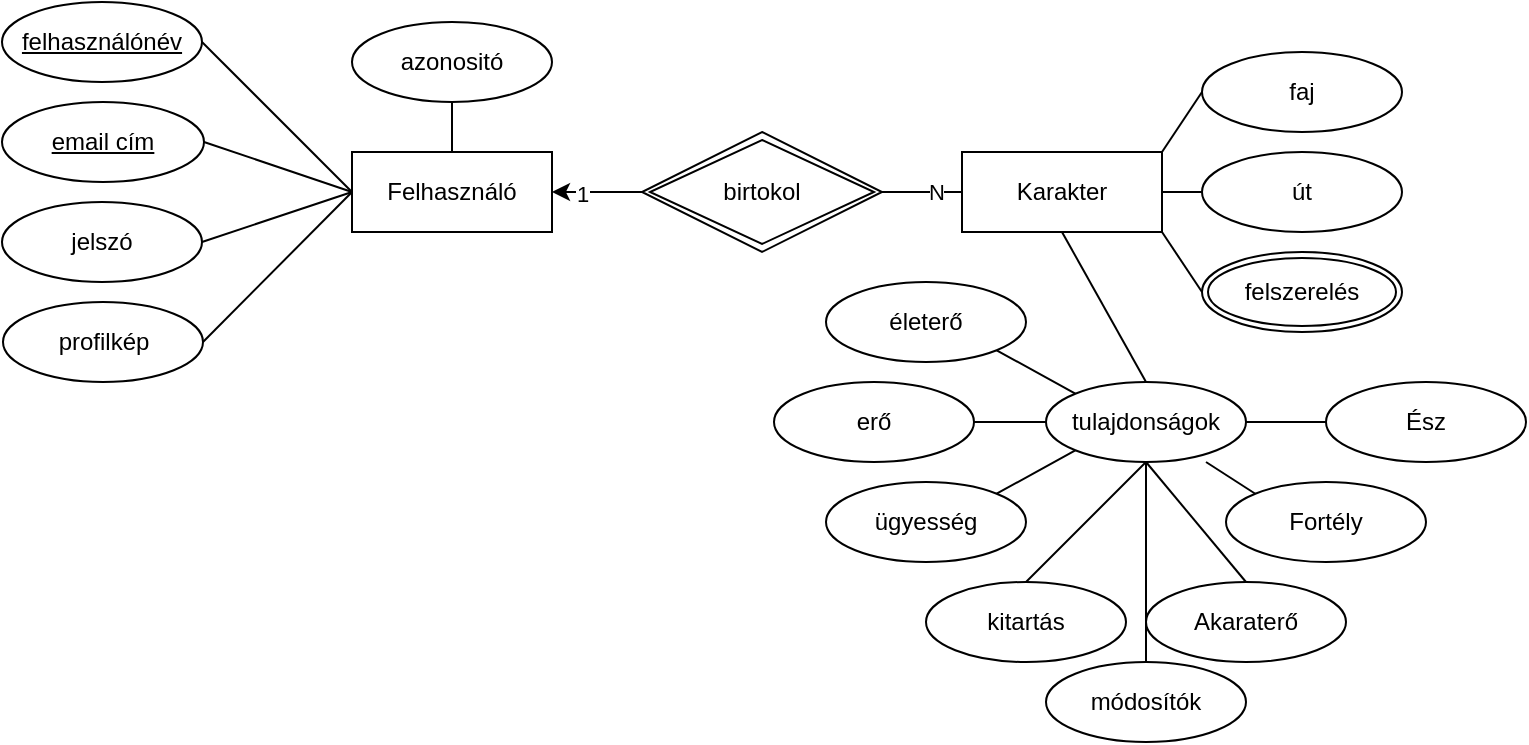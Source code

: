 <mxfile version="24.7.17">
  <diagram name="Page-1" id="e-pD4XbrYedEOlAOlbi6">
    <mxGraphModel dx="1434" dy="854" grid="1" gridSize="10" guides="1" tooltips="1" connect="1" arrows="1" fold="1" page="1" pageScale="1" pageWidth="827" pageHeight="1169" math="0" shadow="0">
      <root>
        <mxCell id="0" />
        <mxCell id="1" parent="0" />
        <mxCell id="6tl0_UV2vyWzfa311lcC-17" style="rounded=0;orthogonalLoop=1;jettySize=auto;html=1;exitX=0;exitY=0.5;exitDx=0;exitDy=0;entryX=1;entryY=0.5;entryDx=0;entryDy=0;endArrow=none;endFill=0;" parent="1" source="6tl0_UV2vyWzfa311lcC-1" target="6tl0_UV2vyWzfa311lcC-2" edge="1">
          <mxGeometry relative="1" as="geometry" />
        </mxCell>
        <mxCell id="6tl0_UV2vyWzfa311lcC-18" style="rounded=0;orthogonalLoop=1;jettySize=auto;html=1;exitX=0;exitY=0.5;exitDx=0;exitDy=0;entryX=1;entryY=0.5;entryDx=0;entryDy=0;endArrow=none;endFill=0;" parent="1" source="6tl0_UV2vyWzfa311lcC-1" target="6tl0_UV2vyWzfa311lcC-3" edge="1">
          <mxGeometry relative="1" as="geometry" />
        </mxCell>
        <mxCell id="6tl0_UV2vyWzfa311lcC-19" style="rounded=0;orthogonalLoop=1;jettySize=auto;html=1;exitX=0;exitY=0.5;exitDx=0;exitDy=0;entryX=1;entryY=0.5;entryDx=0;entryDy=0;endArrow=none;endFill=0;" parent="1" source="6tl0_UV2vyWzfa311lcC-1" target="6tl0_UV2vyWzfa311lcC-4" edge="1">
          <mxGeometry relative="1" as="geometry" />
        </mxCell>
        <mxCell id="6tl0_UV2vyWzfa311lcC-20" style="rounded=0;orthogonalLoop=1;jettySize=auto;html=1;exitX=0;exitY=0.5;exitDx=0;exitDy=0;entryX=1;entryY=0.5;entryDx=0;entryDy=0;endArrow=none;endFill=0;" parent="1" source="6tl0_UV2vyWzfa311lcC-1" target="6tl0_UV2vyWzfa311lcC-8" edge="1">
          <mxGeometry relative="1" as="geometry" />
        </mxCell>
        <mxCell id="6tl0_UV2vyWzfa311lcC-52" style="edgeStyle=orthogonalEdgeStyle;rounded=0;orthogonalLoop=1;jettySize=auto;html=1;exitX=0.5;exitY=0;exitDx=0;exitDy=0;entryX=0.5;entryY=1;entryDx=0;entryDy=0;endArrow=none;endFill=0;" parent="1" source="6tl0_UV2vyWzfa311lcC-1" target="6tl0_UV2vyWzfa311lcC-50" edge="1">
          <mxGeometry relative="1" as="geometry" />
        </mxCell>
        <mxCell id="6tl0_UV2vyWzfa311lcC-1" value="Felhasználó" style="whiteSpace=wrap;html=1;align=center;" parent="1" vertex="1">
          <mxGeometry x="229" y="295" width="100" height="40" as="geometry" />
        </mxCell>
        <mxCell id="6tl0_UV2vyWzfa311lcC-2" value="felhasználónév" style="ellipse;whiteSpace=wrap;html=1;align=center;fontStyle=4;" parent="1" vertex="1">
          <mxGeometry x="54" y="220" width="100" height="40" as="geometry" />
        </mxCell>
        <mxCell id="6tl0_UV2vyWzfa311lcC-3" value="email cím" style="ellipse;whiteSpace=wrap;html=1;align=center;fontStyle=4;" parent="1" vertex="1">
          <mxGeometry x="54" y="270" width="101" height="40" as="geometry" />
        </mxCell>
        <mxCell id="6tl0_UV2vyWzfa311lcC-4" value="jelszó" style="ellipse;whiteSpace=wrap;html=1;align=center;" parent="1" vertex="1">
          <mxGeometry x="54" y="320" width="100" height="40" as="geometry" />
        </mxCell>
        <mxCell id="6tl0_UV2vyWzfa311lcC-8" value="profilkép" style="ellipse;whiteSpace=wrap;html=1;align=center;" parent="1" vertex="1">
          <mxGeometry x="54.5" y="370" width="100" height="40" as="geometry" />
        </mxCell>
        <mxCell id="6tl0_UV2vyWzfa311lcC-14" style="edgeStyle=orthogonalEdgeStyle;rounded=0;orthogonalLoop=1;jettySize=auto;html=1;exitX=0;exitY=0.5;exitDx=0;exitDy=0;entryX=1;entryY=0.5;entryDx=0;entryDy=0;" parent="1" source="6tl0_UV2vyWzfa311lcC-51" target="6tl0_UV2vyWzfa311lcC-1" edge="1">
          <mxGeometry relative="1" as="geometry">
            <mxPoint x="374" y="315" as="sourcePoint" />
          </mxGeometry>
        </mxCell>
        <mxCell id="6tl0_UV2vyWzfa311lcC-21" value="1" style="edgeLabel;html=1;align=center;verticalAlign=middle;resizable=0;points=[];" parent="6tl0_UV2vyWzfa311lcC-14" vertex="1" connectable="0">
          <mxGeometry x="0.347" y="1" relative="1" as="geometry">
            <mxPoint as="offset" />
          </mxGeometry>
        </mxCell>
        <mxCell id="6tl0_UV2vyWzfa311lcC-11" value="Karakter" style="whiteSpace=wrap;html=1;align=center;" parent="1" vertex="1">
          <mxGeometry x="534" y="295" width="100" height="40" as="geometry" />
        </mxCell>
        <mxCell id="6tl0_UV2vyWzfa311lcC-15" value="" style="edgeStyle=orthogonalEdgeStyle;rounded=0;orthogonalLoop=1;jettySize=auto;html=1;exitX=0;exitY=0.5;exitDx=0;exitDy=0;entryX=1;entryY=0.5;entryDx=0;entryDy=0;endArrow=none;endFill=0;" parent="1" source="6tl0_UV2vyWzfa311lcC-11" target="6tl0_UV2vyWzfa311lcC-51" edge="1">
          <mxGeometry relative="1" as="geometry">
            <mxPoint x="634" y="315" as="sourcePoint" />
            <mxPoint x="494" y="315" as="targetPoint" />
          </mxGeometry>
        </mxCell>
        <mxCell id="6tl0_UV2vyWzfa311lcC-22" value="N" style="edgeLabel;html=1;align=center;verticalAlign=middle;resizable=0;points=[];" parent="6tl0_UV2vyWzfa311lcC-15" vertex="1" connectable="0">
          <mxGeometry x="-0.356" relative="1" as="geometry">
            <mxPoint as="offset" />
          </mxGeometry>
        </mxCell>
        <mxCell id="6tl0_UV2vyWzfa311lcC-35" style="rounded=0;orthogonalLoop=1;jettySize=auto;html=1;exitX=0.5;exitY=0;exitDx=0;exitDy=0;entryX=0.5;entryY=1;entryDx=0;entryDy=0;endArrow=none;endFill=0;" parent="1" source="6tl0_UV2vyWzfa311lcC-23" target="6tl0_UV2vyWzfa311lcC-11" edge="1">
          <mxGeometry relative="1" as="geometry" />
        </mxCell>
        <mxCell id="6tl0_UV2vyWzfa311lcC-23" value="tulajdonságok" style="ellipse;whiteSpace=wrap;html=1;align=center;" parent="1" vertex="1">
          <mxGeometry x="576" y="410" width="100" height="40" as="geometry" />
        </mxCell>
        <mxCell id="6tl0_UV2vyWzfa311lcC-43" style="rounded=0;orthogonalLoop=1;jettySize=auto;html=1;exitX=0;exitY=0.5;exitDx=0;exitDy=0;entryX=1;entryY=0;entryDx=0;entryDy=0;endArrow=none;endFill=0;" parent="1" source="6tl0_UV2vyWzfa311lcC-24" target="6tl0_UV2vyWzfa311lcC-11" edge="1">
          <mxGeometry relative="1" as="geometry" />
        </mxCell>
        <mxCell id="6tl0_UV2vyWzfa311lcC-24" value="faj" style="ellipse;whiteSpace=wrap;html=1;align=center;" parent="1" vertex="1">
          <mxGeometry x="654" y="245" width="100" height="40" as="geometry" />
        </mxCell>
        <mxCell id="6tl0_UV2vyWzfa311lcC-42" style="rounded=0;orthogonalLoop=1;jettySize=auto;html=1;exitX=0;exitY=0.5;exitDx=0;exitDy=0;entryX=1;entryY=0.5;entryDx=0;entryDy=0;endArrow=none;endFill=0;" parent="1" source="6tl0_UV2vyWzfa311lcC-25" target="6tl0_UV2vyWzfa311lcC-11" edge="1">
          <mxGeometry relative="1" as="geometry" />
        </mxCell>
        <mxCell id="6tl0_UV2vyWzfa311lcC-25" value="út" style="ellipse;whiteSpace=wrap;html=1;align=center;" parent="1" vertex="1">
          <mxGeometry x="654" y="295" width="100" height="40" as="geometry" />
        </mxCell>
        <mxCell id="6tl0_UV2vyWzfa311lcC-41" style="rounded=0;orthogonalLoop=1;jettySize=auto;html=1;exitX=1;exitY=0.5;exitDx=0;exitDy=0;entryX=0;entryY=0.5;entryDx=0;entryDy=0;endArrow=none;endFill=0;" parent="1" source="6tl0_UV2vyWzfa311lcC-26" target="6tl0_UV2vyWzfa311lcC-23" edge="1">
          <mxGeometry relative="1" as="geometry" />
        </mxCell>
        <mxCell id="6tl0_UV2vyWzfa311lcC-26" value="erő" style="ellipse;whiteSpace=wrap;html=1;align=center;" parent="1" vertex="1">
          <mxGeometry x="440" y="410" width="100" height="40" as="geometry" />
        </mxCell>
        <mxCell id="6tl0_UV2vyWzfa311lcC-40" style="rounded=0;orthogonalLoop=1;jettySize=auto;html=1;exitX=1;exitY=0;exitDx=0;exitDy=0;entryX=0;entryY=1;entryDx=0;entryDy=0;endArrow=none;endFill=0;" parent="1" source="6tl0_UV2vyWzfa311lcC-27" target="6tl0_UV2vyWzfa311lcC-23" edge="1">
          <mxGeometry relative="1" as="geometry" />
        </mxCell>
        <mxCell id="6tl0_UV2vyWzfa311lcC-27" value="ügyesség" style="ellipse;whiteSpace=wrap;html=1;align=center;" parent="1" vertex="1">
          <mxGeometry x="466" y="460" width="100" height="40" as="geometry" />
        </mxCell>
        <mxCell id="6tl0_UV2vyWzfa311lcC-39" style="rounded=0;orthogonalLoop=1;jettySize=auto;html=1;exitX=0.5;exitY=0;exitDx=0;exitDy=0;entryX=0.5;entryY=1;entryDx=0;entryDy=0;endArrow=none;endFill=0;" parent="1" source="6tl0_UV2vyWzfa311lcC-28" target="6tl0_UV2vyWzfa311lcC-23" edge="1">
          <mxGeometry relative="1" as="geometry" />
        </mxCell>
        <mxCell id="6tl0_UV2vyWzfa311lcC-28" value="kitartás" style="ellipse;whiteSpace=wrap;html=1;align=center;" parent="1" vertex="1">
          <mxGeometry x="516" y="510" width="100" height="40" as="geometry" />
        </mxCell>
        <mxCell id="6tl0_UV2vyWzfa311lcC-31" value="Fortély" style="ellipse;whiteSpace=wrap;html=1;align=center;" parent="1" vertex="1">
          <mxGeometry x="666" y="460" width="100" height="40" as="geometry" />
        </mxCell>
        <mxCell id="6tl0_UV2vyWzfa311lcC-36" style="rounded=0;orthogonalLoop=1;jettySize=auto;html=1;exitX=0;exitY=0.5;exitDx=0;exitDy=0;entryX=1;entryY=0.5;entryDx=0;entryDy=0;endArrow=none;endFill=0;" parent="1" source="6tl0_UV2vyWzfa311lcC-32" target="6tl0_UV2vyWzfa311lcC-23" edge="1">
          <mxGeometry relative="1" as="geometry" />
        </mxCell>
        <mxCell id="6tl0_UV2vyWzfa311lcC-32" value="Ész" style="ellipse;whiteSpace=wrap;html=1;align=center;" parent="1" vertex="1">
          <mxGeometry x="716" y="410" width="100" height="40" as="geometry" />
        </mxCell>
        <mxCell id="6tl0_UV2vyWzfa311lcC-38" style="rounded=0;orthogonalLoop=1;jettySize=auto;html=1;exitX=0.5;exitY=0;exitDx=0;exitDy=0;entryX=0.5;entryY=1;entryDx=0;entryDy=0;endArrow=none;endFill=0;" parent="1" source="6tl0_UV2vyWzfa311lcC-33" target="6tl0_UV2vyWzfa311lcC-23" edge="1">
          <mxGeometry relative="1" as="geometry" />
        </mxCell>
        <mxCell id="6tl0_UV2vyWzfa311lcC-33" value="Akaraterő" style="ellipse;whiteSpace=wrap;html=1;align=center;" parent="1" vertex="1">
          <mxGeometry x="626" y="510" width="100" height="40" as="geometry" />
        </mxCell>
        <mxCell id="6tl0_UV2vyWzfa311lcC-37" style="rounded=0;orthogonalLoop=1;jettySize=auto;html=1;exitX=0;exitY=0;exitDx=0;exitDy=0;entryX=0.8;entryY=1;entryDx=0;entryDy=0;entryPerimeter=0;endArrow=none;endFill=0;" parent="1" source="6tl0_UV2vyWzfa311lcC-31" target="6tl0_UV2vyWzfa311lcC-23" edge="1">
          <mxGeometry relative="1" as="geometry" />
        </mxCell>
        <mxCell id="6tl0_UV2vyWzfa311lcC-47" style="rounded=0;orthogonalLoop=1;jettySize=auto;html=1;exitX=0;exitY=0.5;exitDx=0;exitDy=0;entryX=1;entryY=1;entryDx=0;entryDy=0;endArrow=none;endFill=0;" parent="1" source="6tl0_UV2vyWzfa311lcC-46" target="6tl0_UV2vyWzfa311lcC-11" edge="1">
          <mxGeometry relative="1" as="geometry" />
        </mxCell>
        <mxCell id="6tl0_UV2vyWzfa311lcC-46" value="felszerelés" style="ellipse;shape=doubleEllipse;margin=3;whiteSpace=wrap;html=1;align=center;" parent="1" vertex="1">
          <mxGeometry x="654" y="345" width="100" height="40" as="geometry" />
        </mxCell>
        <mxCell id="6tl0_UV2vyWzfa311lcC-50" value="azonositó" style="ellipse;whiteSpace=wrap;html=1;align=center;" parent="1" vertex="1">
          <mxGeometry x="229" y="230" width="100" height="40" as="geometry" />
        </mxCell>
        <mxCell id="6tl0_UV2vyWzfa311lcC-51" value="birtokol" style="shape=rhombus;double=1;perimeter=rhombusPerimeter;whiteSpace=wrap;html=1;align=center;" parent="1" vertex="1">
          <mxGeometry x="374" y="285" width="120" height="60" as="geometry" />
        </mxCell>
        <mxCell id="I8wzGe2Io19zARLfMt1M-3" style="rounded=0;orthogonalLoop=1;jettySize=auto;html=1;exitX=0.5;exitY=0;exitDx=0;exitDy=0;entryX=0.5;entryY=1;entryDx=0;entryDy=0;endArrow=none;endFill=0;" edge="1" parent="1" source="I8wzGe2Io19zARLfMt1M-2" target="6tl0_UV2vyWzfa311lcC-23">
          <mxGeometry relative="1" as="geometry" />
        </mxCell>
        <mxCell id="I8wzGe2Io19zARLfMt1M-2" value="módosítók" style="ellipse;whiteSpace=wrap;html=1;align=center;" vertex="1" parent="1">
          <mxGeometry x="576" y="550" width="100" height="40" as="geometry" />
        </mxCell>
        <mxCell id="I8wzGe2Io19zARLfMt1M-5" style="rounded=0;orthogonalLoop=1;jettySize=auto;html=1;exitX=1;exitY=1;exitDx=0;exitDy=0;entryX=0;entryY=0;entryDx=0;entryDy=0;endArrow=none;endFill=0;" edge="1" parent="1" source="I8wzGe2Io19zARLfMt1M-4" target="6tl0_UV2vyWzfa311lcC-23">
          <mxGeometry relative="1" as="geometry" />
        </mxCell>
        <mxCell id="I8wzGe2Io19zARLfMt1M-4" value="életerő" style="ellipse;whiteSpace=wrap;html=1;align=center;" vertex="1" parent="1">
          <mxGeometry x="466" y="360" width="100" height="40" as="geometry" />
        </mxCell>
      </root>
    </mxGraphModel>
  </diagram>
</mxfile>
